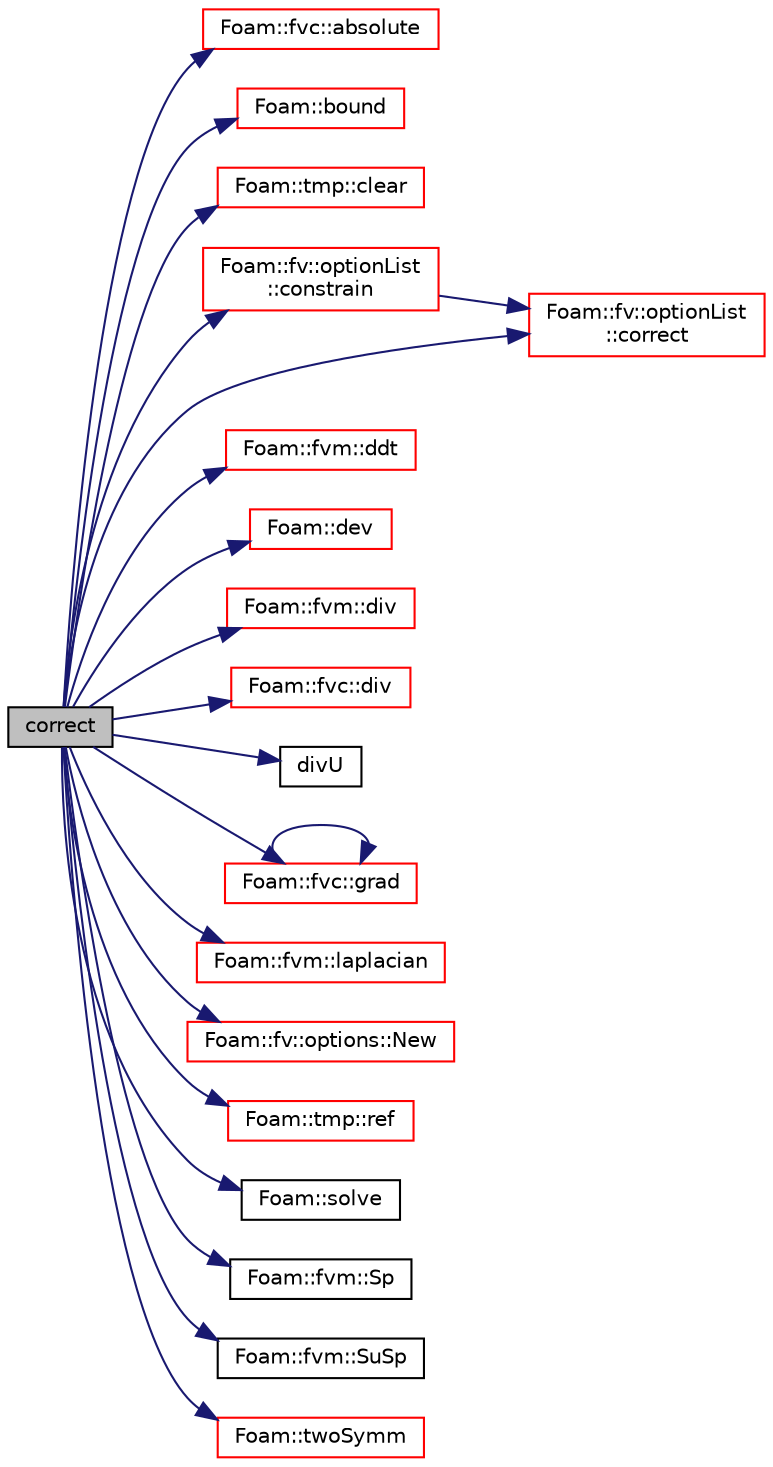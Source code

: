 digraph "correct"
{
  bgcolor="transparent";
  edge [fontname="Helvetica",fontsize="10",labelfontname="Helvetica",labelfontsize="10"];
  node [fontname="Helvetica",fontsize="10",shape=record];
  rankdir="LR";
  Node1 [label="correct",height=0.2,width=0.4,color="black", fillcolor="grey75", style="filled", fontcolor="black"];
  Node1 -> Node2 [color="midnightblue",fontsize="10",style="solid",fontname="Helvetica"];
  Node2 [label="Foam::fvc::absolute",height=0.2,width=0.4,color="red",URL="$a10944.html#ad0e401d18e49e4db619881bf6671d8bf",tooltip="Return the given relative flux in absolute form. "];
  Node1 -> Node3 [color="midnightblue",fontsize="10",style="solid",fontname="Helvetica"];
  Node3 [label="Foam::bound",height=0.2,width=0.4,color="red",URL="$a10909.html#a334b2a2d0ce7997d360f7a018174a077",tooltip="Bound the given scalar field if it has gone unbounded. "];
  Node1 -> Node4 [color="midnightblue",fontsize="10",style="solid",fontname="Helvetica"];
  Node4 [label="Foam::tmp::clear",height=0.2,width=0.4,color="red",URL="$a02711.html#a5b0c20bea8c40bf73b3160cb1e0da350",tooltip="If object pointer points to valid object: "];
  Node1 -> Node5 [color="midnightblue",fontsize="10",style="solid",fontname="Helvetica"];
  Node5 [label="Foam::fv::optionList\l::constrain",height=0.2,width=0.4,color="red",URL="$a01761.html#ab41c286bca1d06f1df7ae33c4f45b1bd",tooltip="Apply constraints to equation. "];
  Node5 -> Node6 [color="midnightblue",fontsize="10",style="solid",fontname="Helvetica"];
  Node6 [label="Foam::fv::optionList\l::correct",height=0.2,width=0.4,color="red",URL="$a01761.html#ae3e6a795c3429c465e44e8953d47e34a",tooltip="Apply correction to field. "];
  Node1 -> Node6 [color="midnightblue",fontsize="10",style="solid",fontname="Helvetica"];
  Node1 -> Node7 [color="midnightblue",fontsize="10",style="solid",fontname="Helvetica"];
  Node7 [label="Foam::fvm::ddt",height=0.2,width=0.4,color="red",URL="$a10945.html#a2d88eca98ab69b84af7ddb96e35f5a44"];
  Node1 -> Node8 [color="midnightblue",fontsize="10",style="solid",fontname="Helvetica"];
  Node8 [label="Foam::dev",height=0.2,width=0.4,color="red",URL="$a10909.html#a042ede1d98e91923a7cc5e14e9f86854"];
  Node1 -> Node9 [color="midnightblue",fontsize="10",style="solid",fontname="Helvetica"];
  Node9 [label="Foam::fvm::div",height=0.2,width=0.4,color="red",URL="$a10945.html#a058dd4757c11ae656c8d576632b33d25"];
  Node1 -> Node10 [color="midnightblue",fontsize="10",style="solid",fontname="Helvetica"];
  Node10 [label="Foam::fvc::div",height=0.2,width=0.4,color="red",URL="$a10944.html#a585533948ad80abfe589d920c641f251"];
  Node1 -> Node11 [color="midnightblue",fontsize="10",style="solid",fontname="Helvetica"];
  Node11 [label="divU",height=0.2,width=0.4,color="black",URL="$a03406.html#a09bc63f3dad0c233d722b7374810ad3d"];
  Node1 -> Node12 [color="midnightblue",fontsize="10",style="solid",fontname="Helvetica"];
  Node12 [label="Foam::fvc::grad",height=0.2,width=0.4,color="red",URL="$a10944.html#a7c00ec90ecc15ed3005255e42c52827a"];
  Node12 -> Node12 [color="midnightblue",fontsize="10",style="solid",fontname="Helvetica"];
  Node1 -> Node13 [color="midnightblue",fontsize="10",style="solid",fontname="Helvetica"];
  Node13 [label="Foam::fvm::laplacian",height=0.2,width=0.4,color="red",URL="$a10945.html#a05679b154654e47e9f1e2fbd2bc0bae0"];
  Node1 -> Node14 [color="midnightblue",fontsize="10",style="solid",fontname="Helvetica"];
  Node14 [label="Foam::fv::options::New",height=0.2,width=0.4,color="red",URL="$a01762.html#a616ee355e53d26b92cf6a39d39f5c594",tooltip="Construct fvOptions and register to datbase if not present. "];
  Node1 -> Node15 [color="midnightblue",fontsize="10",style="solid",fontname="Helvetica"];
  Node15 [label="Foam::tmp::ref",height=0.2,width=0.4,color="red",URL="$a02711.html#af16202cc9b8e931206cfceb8d9779bb2",tooltip="Return non-const reference or generate a fatal error. "];
  Node1 -> Node16 [color="midnightblue",fontsize="10",style="solid",fontname="Helvetica"];
  Node16 [label="Foam::solve",height=0.2,width=0.4,color="black",URL="$a10909.html#a8d0243cca6dbaab978da0126875aa319",tooltip="Solve returning the solution statistics given convergence tolerance. "];
  Node1 -> Node17 [color="midnightblue",fontsize="10",style="solid",fontname="Helvetica"];
  Node17 [label="Foam::fvm::Sp",height=0.2,width=0.4,color="black",URL="$a10945.html#a67e0938495ebeac7ad57361957720554"];
  Node1 -> Node18 [color="midnightblue",fontsize="10",style="solid",fontname="Helvetica"];
  Node18 [label="Foam::fvm::SuSp",height=0.2,width=0.4,color="black",URL="$a10945.html#afbc5644dc62f3adaff3848482484e0a6"];
  Node1 -> Node19 [color="midnightblue",fontsize="10",style="solid",fontname="Helvetica"];
  Node19 [label="Foam::twoSymm",height=0.2,width=0.4,color="red",URL="$a10909.html#a446550beb700669a32e76d9b87d5e043"];
}

